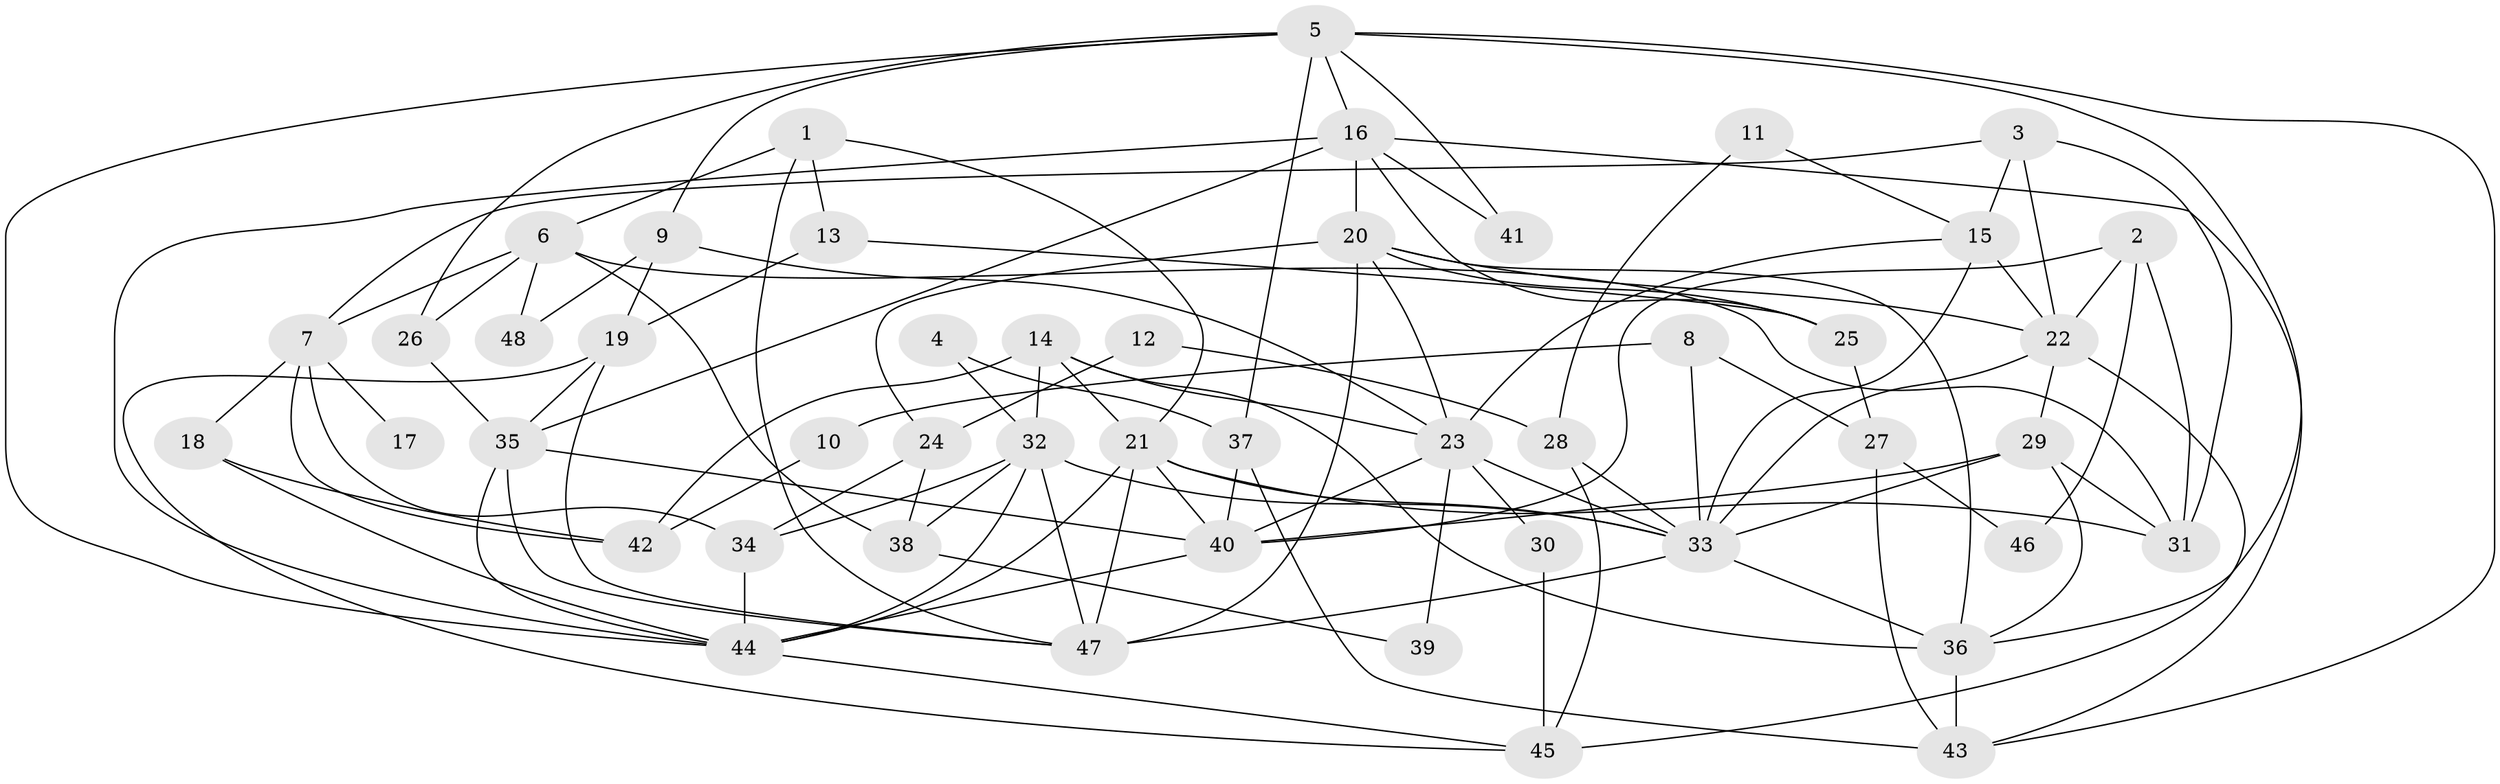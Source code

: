 // original degree distribution, {5: 0.17647058823529413, 3: 0.17647058823529413, 2: 0.19117647058823528, 4: 0.3235294117647059, 8: 0.014705882352941176, 6: 0.058823529411764705, 7: 0.04411764705882353, 9: 0.014705882352941176}
// Generated by graph-tools (version 1.1) at 2025/37/03/04/25 23:37:14]
// undirected, 48 vertices, 111 edges
graph export_dot {
  node [color=gray90,style=filled];
  1;
  2;
  3;
  4;
  5;
  6;
  7;
  8;
  9;
  10;
  11;
  12;
  13;
  14;
  15;
  16;
  17;
  18;
  19;
  20;
  21;
  22;
  23;
  24;
  25;
  26;
  27;
  28;
  29;
  30;
  31;
  32;
  33;
  34;
  35;
  36;
  37;
  38;
  39;
  40;
  41;
  42;
  43;
  44;
  45;
  46;
  47;
  48;
  1 -- 6 [weight=1.0];
  1 -- 13 [weight=1.0];
  1 -- 21 [weight=1.0];
  1 -- 47 [weight=1.0];
  2 -- 22 [weight=1.0];
  2 -- 31 [weight=1.0];
  2 -- 40 [weight=1.0];
  2 -- 46 [weight=1.0];
  3 -- 7 [weight=1.0];
  3 -- 15 [weight=1.0];
  3 -- 22 [weight=1.0];
  3 -- 31 [weight=1.0];
  4 -- 32 [weight=1.0];
  4 -- 37 [weight=1.0];
  5 -- 9 [weight=1.0];
  5 -- 16 [weight=1.0];
  5 -- 26 [weight=1.0];
  5 -- 36 [weight=1.0];
  5 -- 37 [weight=1.0];
  5 -- 41 [weight=1.0];
  5 -- 43 [weight=1.0];
  5 -- 44 [weight=1.0];
  6 -- 7 [weight=1.0];
  6 -- 26 [weight=1.0];
  6 -- 31 [weight=1.0];
  6 -- 38 [weight=1.0];
  6 -- 48 [weight=1.0];
  7 -- 17 [weight=2.0];
  7 -- 18 [weight=1.0];
  7 -- 34 [weight=1.0];
  7 -- 42 [weight=1.0];
  8 -- 10 [weight=1.0];
  8 -- 27 [weight=1.0];
  8 -- 33 [weight=1.0];
  9 -- 19 [weight=1.0];
  9 -- 23 [weight=1.0];
  9 -- 48 [weight=1.0];
  10 -- 42 [weight=1.0];
  11 -- 15 [weight=1.0];
  11 -- 28 [weight=1.0];
  12 -- 24 [weight=1.0];
  12 -- 28 [weight=1.0];
  13 -- 19 [weight=1.0];
  13 -- 25 [weight=1.0];
  14 -- 21 [weight=1.0];
  14 -- 23 [weight=1.0];
  14 -- 32 [weight=1.0];
  14 -- 36 [weight=1.0];
  14 -- 42 [weight=1.0];
  15 -- 22 [weight=1.0];
  15 -- 23 [weight=1.0];
  15 -- 33 [weight=1.0];
  16 -- 20 [weight=1.0];
  16 -- 25 [weight=1.0];
  16 -- 35 [weight=1.0];
  16 -- 41 [weight=1.0];
  16 -- 43 [weight=1.0];
  16 -- 44 [weight=1.0];
  18 -- 42 [weight=1.0];
  18 -- 44 [weight=1.0];
  19 -- 35 [weight=1.0];
  19 -- 45 [weight=1.0];
  19 -- 47 [weight=2.0];
  20 -- 22 [weight=1.0];
  20 -- 23 [weight=1.0];
  20 -- 24 [weight=1.0];
  20 -- 25 [weight=1.0];
  20 -- 36 [weight=1.0];
  20 -- 47 [weight=1.0];
  21 -- 31 [weight=1.0];
  21 -- 33 [weight=1.0];
  21 -- 40 [weight=1.0];
  21 -- 44 [weight=1.0];
  21 -- 47 [weight=2.0];
  22 -- 29 [weight=1.0];
  22 -- 33 [weight=1.0];
  22 -- 45 [weight=1.0];
  23 -- 30 [weight=2.0];
  23 -- 33 [weight=1.0];
  23 -- 39 [weight=1.0];
  23 -- 40 [weight=1.0];
  24 -- 34 [weight=1.0];
  24 -- 38 [weight=1.0];
  25 -- 27 [weight=1.0];
  26 -- 35 [weight=1.0];
  27 -- 43 [weight=1.0];
  27 -- 46 [weight=1.0];
  28 -- 33 [weight=1.0];
  28 -- 45 [weight=1.0];
  29 -- 31 [weight=1.0];
  29 -- 33 [weight=1.0];
  29 -- 36 [weight=1.0];
  29 -- 40 [weight=1.0];
  30 -- 45 [weight=1.0];
  32 -- 33 [weight=1.0];
  32 -- 34 [weight=1.0];
  32 -- 38 [weight=1.0];
  32 -- 44 [weight=1.0];
  32 -- 47 [weight=1.0];
  33 -- 36 [weight=1.0];
  33 -- 47 [weight=1.0];
  34 -- 44 [weight=1.0];
  35 -- 40 [weight=1.0];
  35 -- 44 [weight=1.0];
  35 -- 47 [weight=1.0];
  36 -- 43 [weight=1.0];
  37 -- 40 [weight=1.0];
  37 -- 43 [weight=1.0];
  38 -- 39 [weight=1.0];
  40 -- 44 [weight=1.0];
  44 -- 45 [weight=1.0];
}
